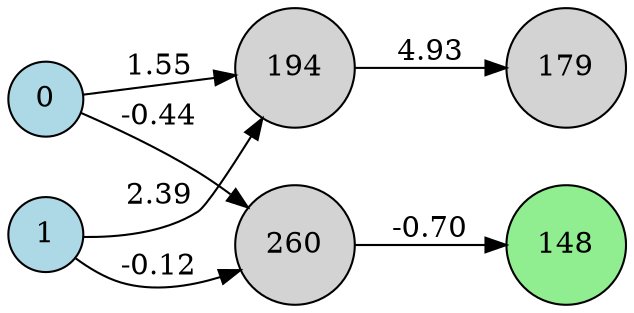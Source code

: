digraph neat {
  rankdir=LR;
  node [shape=circle];
  node0 [label="0", style=filled, fillcolor=lightblue];
  node1 [label="1", style=filled, fillcolor=lightblue];
  node148 [label="148", style=filled, fillcolor=lightgreen];
  node179 [label="179", style=filled, fillcolor=lightgray];
  node194 [label="194", style=filled, fillcolor=lightgray];
  node260 [label="260", style=filled, fillcolor=lightgray];
  node1 -> node194 [label="2.39"];
  node194 -> node179 [label="4.93"];
  node0 -> node260 [label="-0.44"];
  node260 -> node148 [label="-0.70"];
  node0 -> node194 [label="1.55"];
  node1 -> node260 [label="-0.12"];
}
